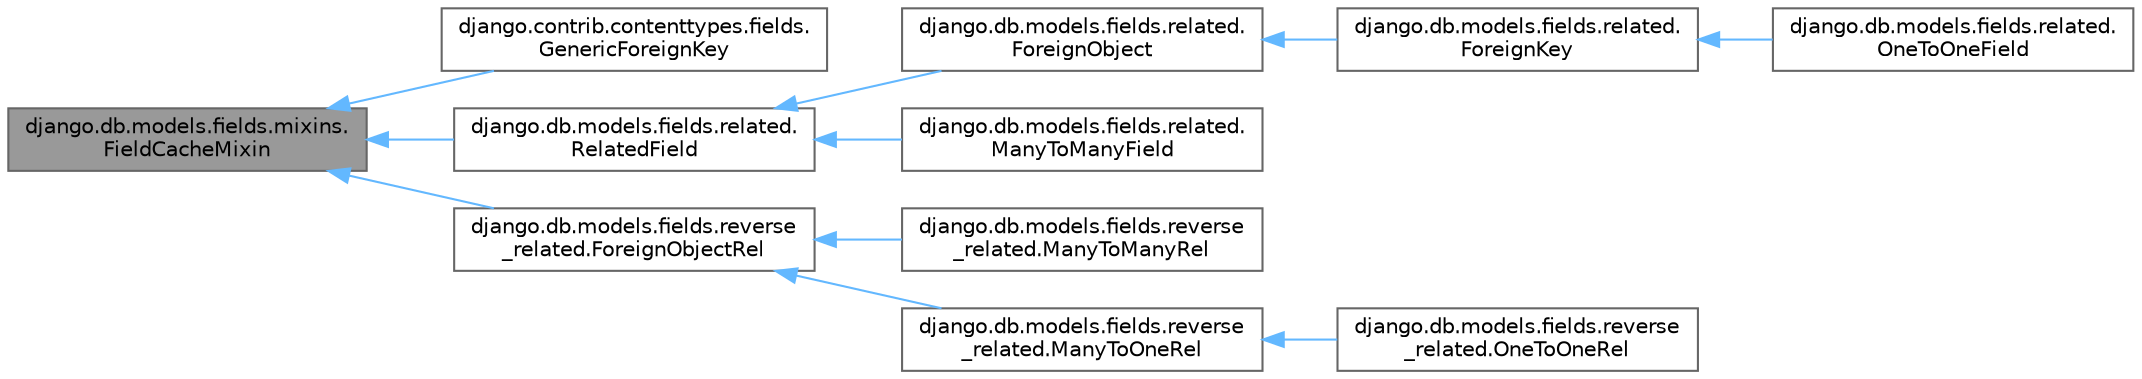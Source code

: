 digraph "django.db.models.fields.mixins.FieldCacheMixin"
{
 // LATEX_PDF_SIZE
  bgcolor="transparent";
  edge [fontname=Helvetica,fontsize=10,labelfontname=Helvetica,labelfontsize=10];
  node [fontname=Helvetica,fontsize=10,shape=box,height=0.2,width=0.4];
  rankdir="LR";
  Node1 [id="Node000001",label="django.db.models.fields.mixins.\lFieldCacheMixin",height=0.2,width=0.4,color="gray40", fillcolor="grey60", style="filled", fontcolor="black",tooltip=" "];
  Node1 -> Node2 [id="edge11_Node000001_Node000002",dir="back",color="steelblue1",style="solid",tooltip=" "];
  Node2 [id="Node000002",label="django.contrib.contenttypes.fields.\lGenericForeignKey",height=0.2,width=0.4,color="gray40", fillcolor="white", style="filled",URL="$classdjango_1_1contrib_1_1contenttypes_1_1fields_1_1GenericForeignKey.html",tooltip=" "];
  Node1 -> Node3 [id="edge12_Node000001_Node000003",dir="back",color="steelblue1",style="solid",tooltip=" "];
  Node3 [id="Node000003",label="django.db.models.fields.related.\lRelatedField",height=0.2,width=0.4,color="gray40", fillcolor="white", style="filled",URL="$classdjango_1_1db_1_1models_1_1fields_1_1related_1_1RelatedField.html",tooltip=" "];
  Node3 -> Node4 [id="edge13_Node000003_Node000004",dir="back",color="steelblue1",style="solid",tooltip=" "];
  Node4 [id="Node000004",label="django.db.models.fields.related.\lForeignObject",height=0.2,width=0.4,color="gray40", fillcolor="white", style="filled",URL="$classdjango_1_1db_1_1models_1_1fields_1_1related_1_1ForeignObject.html",tooltip=" "];
  Node4 -> Node5 [id="edge14_Node000004_Node000005",dir="back",color="steelblue1",style="solid",tooltip=" "];
  Node5 [id="Node000005",label="django.db.models.fields.related.\lForeignKey",height=0.2,width=0.4,color="gray40", fillcolor="white", style="filled",URL="$classdjango_1_1db_1_1models_1_1fields_1_1related_1_1ForeignKey.html",tooltip=" "];
  Node5 -> Node6 [id="edge15_Node000005_Node000006",dir="back",color="steelblue1",style="solid",tooltip=" "];
  Node6 [id="Node000006",label="django.db.models.fields.related.\lOneToOneField",height=0.2,width=0.4,color="gray40", fillcolor="white", style="filled",URL="$classdjango_1_1db_1_1models_1_1fields_1_1related_1_1OneToOneField.html",tooltip=" "];
  Node3 -> Node7 [id="edge16_Node000003_Node000007",dir="back",color="steelblue1",style="solid",tooltip=" "];
  Node7 [id="Node000007",label="django.db.models.fields.related.\lManyToManyField",height=0.2,width=0.4,color="gray40", fillcolor="white", style="filled",URL="$classdjango_1_1db_1_1models_1_1fields_1_1related_1_1ManyToManyField.html",tooltip=" "];
  Node1 -> Node8 [id="edge17_Node000001_Node000008",dir="back",color="steelblue1",style="solid",tooltip=" "];
  Node8 [id="Node000008",label="django.db.models.fields.reverse\l_related.ForeignObjectRel",height=0.2,width=0.4,color="gray40", fillcolor="white", style="filled",URL="$classdjango_1_1db_1_1models_1_1fields_1_1reverse__related_1_1ForeignObjectRel.html",tooltip=" "];
  Node8 -> Node9 [id="edge18_Node000008_Node000009",dir="back",color="steelblue1",style="solid",tooltip=" "];
  Node9 [id="Node000009",label="django.db.models.fields.reverse\l_related.ManyToManyRel",height=0.2,width=0.4,color="gray40", fillcolor="white", style="filled",URL="$classdjango_1_1db_1_1models_1_1fields_1_1reverse__related_1_1ManyToManyRel.html",tooltip=" "];
  Node8 -> Node10 [id="edge19_Node000008_Node000010",dir="back",color="steelblue1",style="solid",tooltip=" "];
  Node10 [id="Node000010",label="django.db.models.fields.reverse\l_related.ManyToOneRel",height=0.2,width=0.4,color="gray40", fillcolor="white", style="filled",URL="$classdjango_1_1db_1_1models_1_1fields_1_1reverse__related_1_1ManyToOneRel.html",tooltip=" "];
  Node10 -> Node11 [id="edge20_Node000010_Node000011",dir="back",color="steelblue1",style="solid",tooltip=" "];
  Node11 [id="Node000011",label="django.db.models.fields.reverse\l_related.OneToOneRel",height=0.2,width=0.4,color="gray40", fillcolor="white", style="filled",URL="$classdjango_1_1db_1_1models_1_1fields_1_1reverse__related_1_1OneToOneRel.html",tooltip=" "];
}

